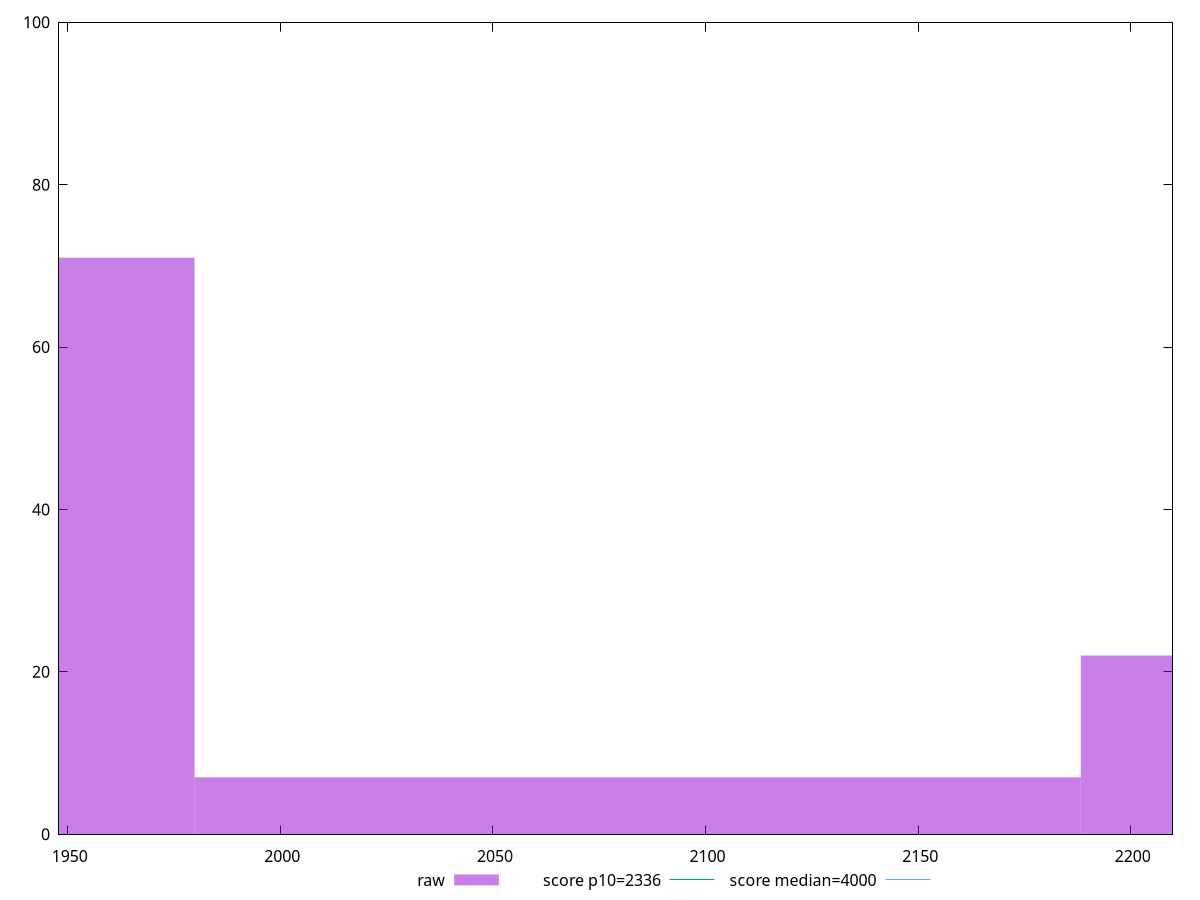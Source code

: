 reset

$raw <<EOF
1875.6425820587565 71
2084.0473133986184 7
2292.4520447384803 22
EOF

set key outside below
set boxwidth 208.40473133986183
set xrange [1947.971:2209.8149500000004]
set yrange [0:100]
set style fill transparent solid 0.5 noborder

set parametric
set terminal svg size 640, 490 enhanced background rgb 'white'
set output "report_00007_2020-12-11T15:55:29.892Z/first-meaningful-paint/samples/pages+cached/raw/histogram.svg"

plot $raw title "raw" with boxes, \
     2336,t title "score p10=2336", \
     4000,t title "score median=4000"

reset
